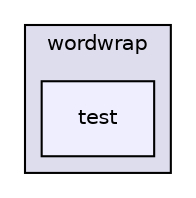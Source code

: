 digraph "gulp-src/node_modules/gulp-uglify/node_modules/uglify-js/node_modules/yargs/node_modules/cliui/node_modules/wordwrap/test" {
  compound=true
  node [ fontsize="10", fontname="Helvetica"];
  edge [ labelfontsize="10", labelfontname="Helvetica"];
  subgraph clusterdir_f412a889889f3f4849897650b10d5a5d {
    graph [ bgcolor="#ddddee", pencolor="black", label="wordwrap" fontname="Helvetica", fontsize="10", URL="dir_f412a889889f3f4849897650b10d5a5d.html"]
  dir_ccbc687604c0127ed9216cc8daab3b6a [shape=box, label="test", style="filled", fillcolor="#eeeeff", pencolor="black", URL="dir_ccbc687604c0127ed9216cc8daab3b6a.html"];
  }
}
